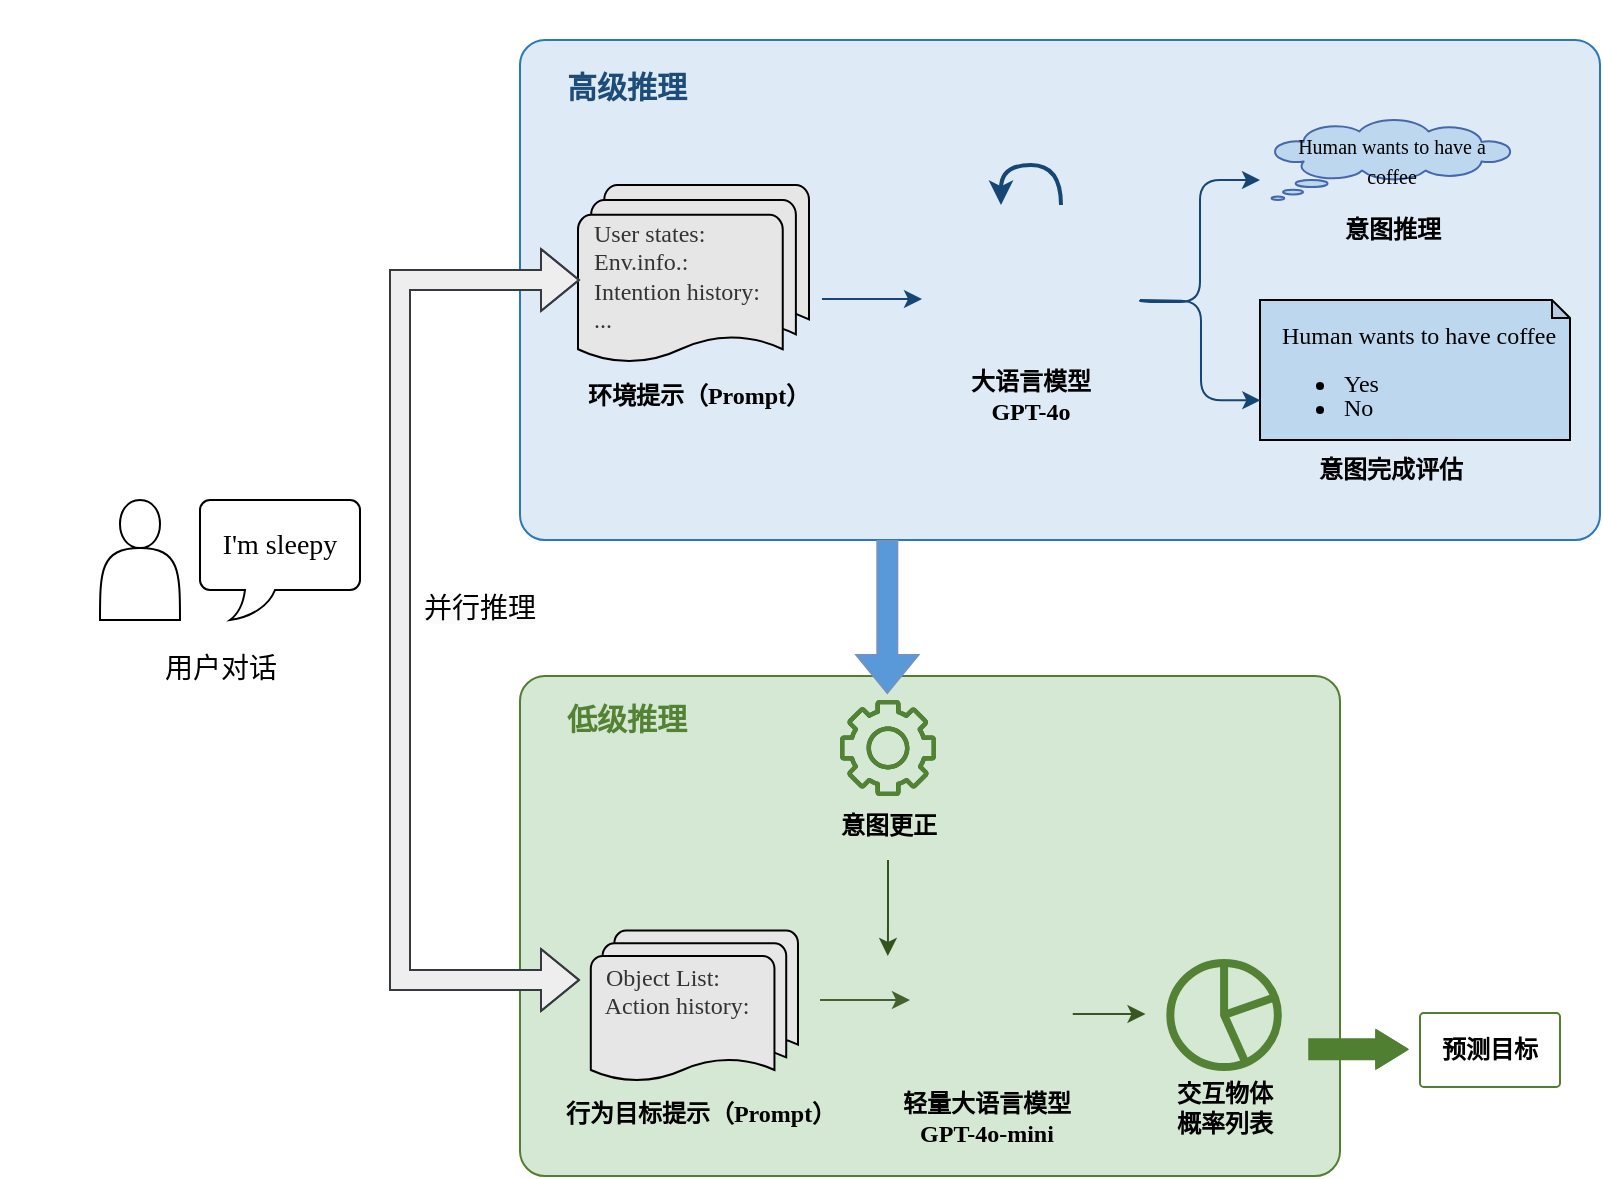<mxfile version="26.1.0">
  <diagram name="第 1 页" id="GWn87meAoaP8PtY5U3S1">
    <mxGraphModel dx="2040" dy="815" grid="1" gridSize="10" guides="1" tooltips="1" connect="1" arrows="1" fold="1" page="1" pageScale="1" pageWidth="827" pageHeight="1169" math="0" shadow="0">
      <root>
        <mxCell id="0" />
        <mxCell id="1" parent="0" />
        <mxCell id="UPyf9qZWirkyKEtNdWoY-2" value="" style="rounded=1;arcSize=5;whiteSpace=wrap;html=1;fillColor=#d5e8d4;strokeColor=light-dark(#517f31, #446e2c);" vertex="1" parent="1">
          <mxGeometry x="200" y="408" width="410" height="250" as="geometry" />
        </mxCell>
        <mxCell id="UPyf9qZWirkyKEtNdWoY-3" value="" style="rounded=1;arcSize=5;whiteSpace=wrap;html=1;fillColor=light-dark(#deebf7, #1d293b);strokeColor=light-dark(#2a77bc, #5c79a3);" vertex="1" parent="1">
          <mxGeometry x="200" y="90" width="540" height="250" as="geometry" />
        </mxCell>
        <mxCell id="UPyf9qZWirkyKEtNdWoY-4" value="" style="group" vertex="1" connectable="0" parent="1">
          <mxGeometry x="-10" y="320" width="140" height="100" as="geometry" />
        </mxCell>
        <mxCell id="UPyf9qZWirkyKEtNdWoY-5" value="" style="group" vertex="1" connectable="0" parent="UPyf9qZWirkyKEtNdWoY-4">
          <mxGeometry x="-50" width="190" height="88" as="geometry" />
        </mxCell>
        <mxCell id="UPyf9qZWirkyKEtNdWoY-6" value="" style="shape=actor;whiteSpace=wrap;html=1;" vertex="1" parent="UPyf9qZWirkyKEtNdWoY-5">
          <mxGeometry x="50" width="40" height="60" as="geometry" />
        </mxCell>
        <mxCell id="UPyf9qZWirkyKEtNdWoY-7" value="&lt;font face=&quot;Times New Roman&quot;&gt;&lt;span style=&quot;font-size: 14px;&quot;&gt;I&#39;m sleepy&lt;/span&gt;&lt;/font&gt;" style="whiteSpace=wrap;html=1;shape=mxgraph.basic.roundRectCallout;dx=30;dy=15;size=5;boundedLbl=1;" vertex="1" parent="UPyf9qZWirkyKEtNdWoY-5">
          <mxGeometry x="100" width="80" height="60" as="geometry" />
        </mxCell>
        <mxCell id="UPyf9qZWirkyKEtNdWoY-8" value="&lt;font face=&quot;Times New Roman&quot; style=&quot;font-size: 14px;&quot;&gt;用户对话&lt;/font&gt;" style="text;html=1;align=center;verticalAlign=middle;resizable=0;points=[];autosize=1;strokeColor=none;fillColor=none;" vertex="1" parent="UPyf9qZWirkyKEtNdWoY-4">
          <mxGeometry x="20" y="70" width="80" height="30" as="geometry" />
        </mxCell>
        <mxCell id="UPyf9qZWirkyKEtNdWoY-9" style="edgeStyle=orthogonalEdgeStyle;rounded=1;orthogonalLoop=1;jettySize=auto;html=1;fillColor=#1ba1e2;strokeColor=light-dark(#164673, #51afe7);curved=0;textShadow=1;" edge="1" parent="1">
          <mxGeometry relative="1" as="geometry">
            <mxPoint x="351" y="219.5" as="sourcePoint" />
            <mxPoint x="401" y="219.5" as="targetPoint" />
          </mxGeometry>
        </mxCell>
        <mxCell id="UPyf9qZWirkyKEtNdWoY-10" style="edgeStyle=orthogonalEdgeStyle;rounded=1;orthogonalLoop=1;jettySize=auto;html=1;fillColor=#1ba1e2;strokeColor=light-dark(#164673, #51afe7);curved=0;" edge="1" parent="1">
          <mxGeometry relative="1" as="geometry">
            <mxPoint x="510" y="220" as="sourcePoint" />
            <mxPoint x="570" y="160" as="targetPoint" />
            <Array as="points">
              <mxPoint x="510" y="221" />
              <mxPoint x="540" y="221" />
              <mxPoint x="540" y="160" />
              <mxPoint x="570" y="160" />
            </Array>
          </mxGeometry>
        </mxCell>
        <mxCell id="UPyf9qZWirkyKEtNdWoY-11" value="" style="group;strokeWidth=24;" vertex="1" connectable="0" parent="1">
          <mxGeometry x="239" y="530" width="115.27" height="98.22" as="geometry" />
        </mxCell>
        <mxCell id="UPyf9qZWirkyKEtNdWoY-12" value="&lt;span style=&quot;color: rgba(0, 0, 0, 0); font-family: monospace; font-size: 0px; text-align: start;&quot;&gt;%3CmxGraphModel%3E%3Croot%3E%3CmxCell%20id%3D%220%22%2F%3E%3CmxCell%20id%3D%221%22%20parent%3D%220%22%2F%3E%3CmxCell%20id%3D%222%22%20value%3D%22%26lt%3Bb%26gt%3BEnv.%20Prompt%26lt%3B%2Fb%26gt%3B%22%20style%3D%22text%3Bhtml%3D1%3Balign%3Dcenter%3BverticalAlign%3Dmiddle%3Bresizable%3D0%3Bpoints%3D%5B%5D%3Bautosize%3D1%3BstrokeColor%3Dnone%3BfillColor%3Dnone%3B%22%20vertex%3D%221%22%20parent%3D%221%22%3E%3CmxGeometry%20x%3D%22235%22%20y%3D%22265%22%20width%3D%2290%22%20height%3D%2230%22%20as%3D%22geometry%22%2F%3E%3C%2FmxCell%3E%3C%2Froot%3E%3C%2FmxGraphModel%3E&lt;/span&gt;" style="text;html=1;align=center;verticalAlign=middle;resizable=0;points=[];autosize=1;strokeColor=none;fillColor=none;fontStyle=4" vertex="1" parent="UPyf9qZWirkyKEtNdWoY-11">
          <mxGeometry x="32.435" y="70.991" width="20" height="30" as="geometry" />
        </mxCell>
        <mxCell id="UPyf9qZWirkyKEtNdWoY-13" value="&lt;b&gt;&lt;font face=&quot;Times New Roman&quot;&gt;行为目标提示（Prompt）&lt;/font&gt;&lt;/b&gt;" style="text;html=1;align=center;verticalAlign=middle;resizable=0;points=[];autosize=1;strokeColor=none;fillColor=none;" vertex="1" parent="UPyf9qZWirkyKEtNdWoY-11">
          <mxGeometry x="-28.995" y="81.684" width="160" height="30" as="geometry" />
        </mxCell>
        <mxCell id="UPyf9qZWirkyKEtNdWoY-14" value="&lt;div style=&quot;color: rgb(51, 51, 51);&quot;&gt;&lt;span style=&quot;background-color: transparent; color: light-dark(rgb(51, 51, 51), rgb(193, 193, 193));&quot;&gt;&lt;font face=&quot;Times New Roman&quot;&gt;&amp;nbsp; Object List:&lt;/font&gt;&lt;/span&gt;&lt;/div&gt;&lt;div style=&quot;color: rgb(51, 51, 51);&quot;&gt;&lt;font face=&quot;Times New Roman&quot;&gt;&amp;nbsp; Action history:&lt;/font&gt;&lt;/div&gt;&lt;div style=&quot;color: rgb(51, 51, 51);&quot;&gt;&lt;font face=&quot;Times New Roman&quot;&gt;&amp;nbsp;&amp;nbsp;&lt;/font&gt;&lt;/div&gt;" style="strokeWidth=1;html=1;shape=mxgraph.flowchart.multi-document;whiteSpace=wrap;align=left;fillColor=light-dark(#e7e6e6, #ededed);" vertex="1" parent="UPyf9qZWirkyKEtNdWoY-11">
          <mxGeometry x="-3.6" y="5.282" width="103.597" height="76.402" as="geometry" />
        </mxCell>
        <mxCell id="UPyf9qZWirkyKEtNdWoY-15" value="" style="group;align=left;" vertex="1" connectable="0" parent="1">
          <mxGeometry x="239" y="142.5" width="115.5" height="145" as="geometry" />
        </mxCell>
        <mxCell id="UPyf9qZWirkyKEtNdWoY-16" value="&lt;b&gt;&lt;font face=&quot;Times New Roman&quot;&gt;环境提示（Prompt）&lt;/font&gt;&lt;/b&gt;" style="text;html=1;align=center;verticalAlign=middle;resizable=0;points=[];autosize=1;strokeColor=none;fillColor=none;" vertex="1" parent="UPyf9qZWirkyKEtNdWoY-15">
          <mxGeometry x="-15" y="110" width="130" height="30" as="geometry" />
        </mxCell>
        <mxCell id="UPyf9qZWirkyKEtNdWoY-17" value="&lt;div style=&quot;color: rgb(51, 51, 51);&quot;&gt;&lt;span style=&quot;background-color: transparent; color: light-dark(rgb(51, 51, 51), rgb(193, 193, 193));&quot;&gt;&lt;font face=&quot;Times New Roman&quot;&gt;&amp;nbsp; User states:&lt;/font&gt;&lt;/span&gt;&lt;/div&gt;&lt;div style=&quot;color: rgb(51, 51, 51);&quot;&gt;&lt;span style=&quot;background-color: transparent; color: light-dark(rgb(51, 51, 51), rgb(193, 193, 193));&quot;&gt;&lt;font face=&quot;Times New Roman&quot;&gt;&amp;nbsp; Env.info.:&lt;/font&gt;&lt;/span&gt;&lt;/div&gt;&lt;div style=&quot;color: rgb(51, 51, 51);&quot;&gt;&lt;font face=&quot;Times New Roman&quot;&gt;&amp;nbsp; Intention history:&lt;/font&gt;&lt;/div&gt;&lt;div style=&quot;color: rgb(51, 51, 51);&quot;&gt;&lt;font face=&quot;Times New Roman&quot;&gt;&amp;nbsp; ...&lt;/font&gt;&lt;/div&gt;" style="strokeWidth=1;html=1;shape=mxgraph.flowchart.multi-document;whiteSpace=wrap;align=left;fillColor=light-dark(#e7e6e6, #ededed);" vertex="1" parent="UPyf9qZWirkyKEtNdWoY-15">
          <mxGeometry x="-10" y="20" width="115.5" height="90" as="geometry" />
        </mxCell>
        <mxCell id="UPyf9qZWirkyKEtNdWoY-18" value="" style="group" vertex="1" connectable="0" parent="1">
          <mxGeometry x="406" y="152.5" width="149" height="165" as="geometry" />
        </mxCell>
        <mxCell id="UPyf9qZWirkyKEtNdWoY-19" value="" style="group;fontStyle=0;strokeWidth=1;" vertex="1" connectable="0" parent="UPyf9qZWirkyKEtNdWoY-18">
          <mxGeometry width="149" height="165" as="geometry" />
        </mxCell>
        <mxCell id="UPyf9qZWirkyKEtNdWoY-20" value="&lt;font face=&quot;Times New Roman&quot;&gt;&lt;b&gt;大语言模型&lt;/b&gt;&lt;/font&gt;&lt;br&gt;&lt;div&gt;&lt;b&gt;&lt;font face=&quot;Times New Roman&quot;&gt;GPT-4o&lt;/font&gt;&lt;/b&gt;&lt;/div&gt;" style="text;html=1;align=center;verticalAlign=middle;resizable=0;points=[];autosize=1;strokeColor=none;fillColor=none;" vertex="1" parent="UPyf9qZWirkyKEtNdWoY-19">
          <mxGeometry x="9" y="95" width="80" height="40" as="geometry" />
        </mxCell>
        <mxCell id="UPyf9qZWirkyKEtNdWoY-21" value="" style="curved=1;endArrow=classic;html=1;rounded=0;strokeWidth=2;strokeColor=light-dark(#164673, #ededed);" edge="1" parent="UPyf9qZWirkyKEtNdWoY-19">
          <mxGeometry width="50" height="50" relative="1" as="geometry">
            <mxPoint x="64.5" y="20" as="sourcePoint" />
            <mxPoint x="34.5" y="20" as="targetPoint" />
            <Array as="points">
              <mxPoint x="64.5" />
              <mxPoint x="34.5" />
            </Array>
          </mxGeometry>
        </mxCell>
        <mxCell id="UPyf9qZWirkyKEtNdWoY-22" value="&lt;font style=&quot;font-size: 15px;&quot; face=&quot;Times New Roman&quot;&gt;高级推理&lt;/font&gt;" style="text;html=1;align=center;verticalAlign=middle;resizable=0;points=[];autosize=1;strokeColor=none;fillColor=none;fontColor=light-dark(#1c4c77, #a1cdf9);fontStyle=1" vertex="1" parent="1">
          <mxGeometry x="213" y="98" width="80" height="30" as="geometry" />
        </mxCell>
        <mxCell id="UPyf9qZWirkyKEtNdWoY-23" value="&lt;font style=&quot;font-size: 15px;&quot; face=&quot;Times New Roman&quot;&gt;低级推理&lt;/font&gt;" style="text;html=1;align=center;verticalAlign=middle;resizable=0;points=[];autosize=1;strokeColor=none;fillColor=none;fontColor=light-dark(#548235, #69c195);fontStyle=1" vertex="1" parent="1">
          <mxGeometry x="213" y="414" width="80" height="30" as="geometry" />
        </mxCell>
        <mxCell id="UPyf9qZWirkyKEtNdWoY-24" value="" style="group" vertex="1" connectable="0" parent="1">
          <mxGeometry x="309" y="420" width="150" height="78" as="geometry" />
        </mxCell>
        <mxCell id="UPyf9qZWirkyKEtNdWoY-25" value="" style="sketch=0;outlineConnect=0;fontColor=#006633;gradientColor=none;fillColor=#006600;strokeColor=none;dashed=0;verticalLabelPosition=bottom;verticalAlign=top;align=center;html=1;fontSize=12;fontStyle=0;aspect=fixed;pointerEvents=1;shape=mxgraph.aws4.gear;" vertex="1" parent="UPyf9qZWirkyKEtNdWoY-24">
          <mxGeometry x="51" width="48" height="48" as="geometry" />
        </mxCell>
        <mxCell id="UPyf9qZWirkyKEtNdWoY-26" value="&lt;font face=&quot;Times New Roman&quot;&gt;&lt;b&gt;意图更正&lt;/b&gt;&lt;/font&gt;" style="text;html=1;align=center;verticalAlign=middle;resizable=0;points=[];autosize=1;strokeColor=none;fillColor=none;" vertex="1" parent="UPyf9qZWirkyKEtNdWoY-24">
          <mxGeometry x="40" y="48" width="70" height="30" as="geometry" />
        </mxCell>
        <mxCell id="UPyf9qZWirkyKEtNdWoY-27" value="" style="group" vertex="1" connectable="0" parent="UPyf9qZWirkyKEtNdWoY-24">
          <mxGeometry width="150" height="78" as="geometry" />
        </mxCell>
        <mxCell id="UPyf9qZWirkyKEtNdWoY-28" value="" style="sketch=0;outlineConnect=0;fontColor=light-dark(#548235, #69c195);gradientColor=none;fillColor=light-dark(#548235, #6fc76f);strokeColor=none;dashed=0;verticalLabelPosition=bottom;verticalAlign=top;align=center;html=1;fontSize=12;fontStyle=0;aspect=fixed;pointerEvents=1;shape=mxgraph.aws4.gear;" vertex="1" parent="UPyf9qZWirkyKEtNdWoY-27">
          <mxGeometry x="51" width="48" height="48" as="geometry" />
        </mxCell>
        <mxCell id="UPyf9qZWirkyKEtNdWoY-29" value="" style="shape=flexArrow;endArrow=classic;html=1;rounded=0;fillColor=light-dark(#5999d9, #2566a8);strokeColor=light-dark(#7193c2, #ededed);" edge="1" parent="1">
          <mxGeometry width="50" height="50" relative="1" as="geometry">
            <mxPoint x="383.66" y="340" as="sourcePoint" />
            <mxPoint x="383.657" y="417.001" as="targetPoint" />
          </mxGeometry>
        </mxCell>
        <mxCell id="UPyf9qZWirkyKEtNdWoY-30" style="edgeStyle=orthogonalEdgeStyle;rounded=1;orthogonalLoop=1;jettySize=auto;html=1;fillColor=#1ba1e2;strokeColor=light-dark(#33531e, #28ab6a);curved=0;horizontal=1;" edge="1" parent="1">
          <mxGeometry relative="1" as="geometry">
            <mxPoint x="384" y="500" as="sourcePoint" />
            <mxPoint x="383.9" y="548" as="targetPoint" />
            <Array as="points">
              <mxPoint x="383.9" y="538" />
              <mxPoint x="383.9" y="538" />
            </Array>
          </mxGeometry>
        </mxCell>
        <mxCell id="UPyf9qZWirkyKEtNdWoY-31" style="edgeStyle=orthogonalEdgeStyle;rounded=1;orthogonalLoop=1;jettySize=auto;html=1;fillColor=#1ba1e2;strokeColor=light-dark(#385723, #28ab6a);curved=0;" edge="1" parent="1">
          <mxGeometry relative="1" as="geometry">
            <mxPoint x="476.37" y="577" as="sourcePoint" />
            <mxPoint x="512.37" y="577" as="targetPoint" />
            <Array as="points">
              <mxPoint x="512.74" y="577.21" />
              <mxPoint x="512.74" y="577.21" />
            </Array>
          </mxGeometry>
        </mxCell>
        <mxCell id="UPyf9qZWirkyKEtNdWoY-32" value="" style="shape=flexArrow;endArrow=classic;startArrow=classic;html=1;rounded=0;fillColor=#eeeeee;strokeColor=#36393d;" edge="1" parent="1">
          <mxGeometry width="100" height="100" relative="1" as="geometry">
            <mxPoint x="230" y="560" as="sourcePoint" />
            <mxPoint x="230" y="210" as="targetPoint" />
            <Array as="points">
              <mxPoint x="140" y="560" />
              <mxPoint x="140" y="370" />
              <mxPoint x="140" y="210" />
            </Array>
          </mxGeometry>
        </mxCell>
        <mxCell id="UPyf9qZWirkyKEtNdWoY-33" value="&lt;span style=&quot;color: rgb(0, 0, 0); font-style: normal; font-variant-ligatures: normal; font-variant-caps: normal; font-weight: 400; letter-spacing: normal; orphans: 2; text-align: center; text-indent: 0px; text-transform: none; widows: 2; word-spacing: 0px; -webkit-text-stroke-width: 0px; white-space: nowrap; background-color: rgb(251, 251, 251); text-decoration-thickness: initial; text-decoration-style: initial; text-decoration-color: initial; float: none; display: inline !important;&quot;&gt;&lt;font face=&quot;Times New Roman&quot; style=&quot;font-size: 14px;&quot;&gt;并行推理&lt;/font&gt;&lt;/span&gt;" style="text;whiteSpace=wrap;html=1;" vertex="1" parent="1">
          <mxGeometry x="150" y="360" width="120" height="40" as="geometry" />
        </mxCell>
        <mxCell id="UPyf9qZWirkyKEtNdWoY-34" value="" style="group" vertex="1" connectable="0" parent="1">
          <mxGeometry x="570" y="190" width="135.77" height="130" as="geometry" />
        </mxCell>
        <mxCell id="UPyf9qZWirkyKEtNdWoY-35" value="&lt;b&gt;&lt;font face=&quot;Times New Roman&quot;&gt;意图完成评估&lt;/font&gt;&lt;/b&gt;" style="text;html=1;align=center;verticalAlign=middle;resizable=0;points=[];autosize=1;strokeColor=none;fillColor=none;" vertex="1" parent="UPyf9qZWirkyKEtNdWoY-34">
          <mxGeometry x="15" y="100" width="100" height="30" as="geometry" />
        </mxCell>
        <mxCell id="UPyf9qZWirkyKEtNdWoY-36" value="" style="group" vertex="1" connectable="0" parent="UPyf9qZWirkyKEtNdWoY-34">
          <mxGeometry x="0.77" y="-120" width="135" height="130" as="geometry" />
        </mxCell>
        <mxCell id="UPyf9qZWirkyKEtNdWoY-37" value="" style="group" vertex="1" connectable="0" parent="UPyf9qZWirkyKEtNdWoY-36">
          <mxGeometry y="60" width="130" height="60" as="geometry" />
        </mxCell>
        <mxCell id="UPyf9qZWirkyKEtNdWoY-38" value="&lt;font style=&quot;font-size: 10px;&quot; face=&quot;Times New Roman&quot;&gt;Human wants to have a coffee&lt;/font&gt;" style="whiteSpace=wrap;html=1;shape=mxgraph.basic.cloud_callout;strokeColor=light-dark(#4468ab, #319eff);fillColor=light-dark(#bdd7ee, #1e4a76);" vertex="1" parent="UPyf9qZWirkyKEtNdWoY-37">
          <mxGeometry x="5" width="120" height="40.0" as="geometry" />
        </mxCell>
        <mxCell id="UPyf9qZWirkyKEtNdWoY-39" value="&lt;font face=&quot;Times New Roman&quot;&gt;&lt;b&gt;意图推理&lt;/b&gt;&lt;/font&gt;" style="text;html=1;align=center;verticalAlign=middle;resizable=0;points=[];autosize=1;strokeColor=none;fillColor=none;" vertex="1" parent="UPyf9qZWirkyKEtNdWoY-36">
          <mxGeometry x="30" y="100" width="70" height="30" as="geometry" />
        </mxCell>
        <mxCell id="UPyf9qZWirkyKEtNdWoY-40" value="" style="shape=image;html=1;verticalAlign=top;verticalLabelPosition=bottom;labelBackgroundColor=#ffffff;imageAspect=0;aspect=fixed;image=https://cdn0.iconfinder.com/data/icons/phosphor-light-vol-1/256/brain-light-128.png;imageBackground=none;imageBorder=none;" vertex="1" parent="1">
          <mxGeometry x="414" y="170" width="83" height="83" as="geometry" />
        </mxCell>
        <mxCell id="UPyf9qZWirkyKEtNdWoY-41" value="&lt;div style=&quot;text-align: center; line-height: 100%;&quot;&gt;&lt;span style=&quot;background-color: transparent; color: light-dark(rgb(0, 0, 0), rgb(255, 255, 255)); font-family: &amp;quot;Times New Roman&amp;quot;;&quot;&gt;&amp;nbsp; &amp;nbsp; &amp;nbsp;&lt;/span&gt;&lt;/div&gt;&lt;div style=&quot;text-align: center; line-height: 100%;&quot;&gt;&lt;span style=&quot;background-color: transparent; color: light-dark(rgb(0, 0, 0), rgb(255, 255, 255)); font-family: &amp;quot;Times New Roman&amp;quot;;&quot;&gt;&amp;nbsp; &amp;nbsp;&lt;/span&gt;&lt;span style=&quot;font-family: &amp;quot;Times New Roman&amp;quot;; background-color: transparent; color: light-dark(rgb(0, 0, 0), rgb(255, 255, 255));&quot;&gt;Human wants to have coffee&lt;/span&gt;&lt;/div&gt;&lt;ul style=&quot;line-height: 100%;&quot;&gt;&lt;li&gt;&lt;font face=&quot;Times New Roman&quot;&gt;Yes&lt;/font&gt;&lt;/li&gt;&lt;li&gt;&lt;font face=&quot;Times New Roman&quot;&gt;No&lt;/font&gt;&lt;/li&gt;&lt;/ul&gt;" style="shape=note;whiteSpace=wrap;html=1;backgroundOutline=1;darkOpacity=0.05;align=left;size=9;fillColor=light-dark(#bdd7ee, #ededed);" vertex="1" parent="1">
          <mxGeometry x="570" y="220" width="155" height="70" as="geometry" />
        </mxCell>
        <mxCell id="UPyf9qZWirkyKEtNdWoY-42" style="edgeStyle=orthogonalEdgeStyle;rounded=1;orthogonalLoop=1;jettySize=auto;html=1;fillColor=#1ba1e2;strokeColor=light-dark(#164673, #51afe7);curved=0;entryX=0.001;entryY=0.716;entryDx=0;entryDy=0;entryPerimeter=0;" edge="1" parent="1" target="UPyf9qZWirkyKEtNdWoY-41">
          <mxGeometry relative="1" as="geometry">
            <mxPoint x="510" y="220" as="sourcePoint" />
            <mxPoint x="581" y="168" as="targetPoint" />
            <Array as="points" />
          </mxGeometry>
        </mxCell>
        <mxCell id="UPyf9qZWirkyKEtNdWoY-43" value="" style="group" vertex="1" connectable="0" parent="1">
          <mxGeometry x="502.037" y="551.5" width="100" height="87.0" as="geometry" />
        </mxCell>
        <mxCell id="UPyf9qZWirkyKEtNdWoY-44" value="" style="html=1;verticalLabelPosition=bottom;align=center;labelBackgroundColor=#ffffff;verticalAlign=top;strokeWidth=4;strokeColor=light-dark(#548235, #32a0ff);shadow=0;dashed=0;shape=mxgraph.ios7.icons.pie_chart;aspect=fixed;fillColor=light-dark(#d5e8d4, #ededed);fontStyle=0" vertex="1" parent="UPyf9qZWirkyKEtNdWoY-43">
          <mxGeometry x="23.133" width="53.74" height="52" as="geometry" />
        </mxCell>
        <mxCell id="UPyf9qZWirkyKEtNdWoY-45" value="&lt;b&gt;&lt;font face=&quot;Times New Roman&quot;&gt;交互物体&lt;/font&gt;&lt;/b&gt;&lt;div&gt;&lt;b&gt;&lt;font face=&quot;Times New Roman&quot;&gt;概率列表&lt;/font&gt;&lt;/b&gt;&lt;/div&gt;" style="text;html=1;align=center;verticalAlign=middle;resizable=0;points=[];autosize=1;strokeColor=none;fillColor=none;fontStyle=0" vertex="1" parent="UPyf9qZWirkyKEtNdWoY-43">
          <mxGeometry x="15" y="52.0" width="70" height="40" as="geometry" />
        </mxCell>
        <mxCell id="UPyf9qZWirkyKEtNdWoY-47" value="&lt;b&gt;预测目标&lt;/b&gt;" style="rounded=1;arcSize=5;whiteSpace=wrap;html=1;fillColor=none;strokeColor=light-dark(#517f31, #6d5100);" vertex="1" parent="1">
          <mxGeometry x="650" y="576.5" width="70" height="37" as="geometry" />
        </mxCell>
        <mxCell id="UPyf9qZWirkyKEtNdWoY-49" value="" style="shape=flexArrow;endArrow=classic;html=1;rounded=0;fillColor=light-dark(#517f31, #2566a8);strokeColor=light-dark(#517f31, #ededed);endWidth=8.046;endSize=4.834;" edge="1" parent="1">
          <mxGeometry width="50" height="50" relative="1" as="geometry">
            <mxPoint x="594.13" y="594.66" as="sourcePoint" />
            <mxPoint x="644.13" y="594.66" as="targetPoint" />
            <Array as="points">
              <mxPoint x="604.13" y="594.66" />
            </Array>
          </mxGeometry>
        </mxCell>
        <mxCell id="UPyf9qZWirkyKEtNdWoY-52" value="" style="group" vertex="1" connectable="0" parent="1">
          <mxGeometry x="389.62" y="529" width="99.9" height="110.37" as="geometry" />
        </mxCell>
        <mxCell id="UPyf9qZWirkyKEtNdWoY-53" value="" style="group" vertex="1" connectable="0" parent="UPyf9qZWirkyKEtNdWoY-52">
          <mxGeometry width="99.9" height="110.37" as="geometry" />
        </mxCell>
        <mxCell id="UPyf9qZWirkyKEtNdWoY-54" value="" style="group;fontStyle=0;strokeWidth=2;" vertex="1" connectable="0" parent="UPyf9qZWirkyKEtNdWoY-53">
          <mxGeometry width="99.9" height="110.37" as="geometry" />
        </mxCell>
        <mxCell id="UPyf9qZWirkyKEtNdWoY-55" value="&lt;b&gt;&lt;font face=&quot;Times New Roman&quot;&gt;轻量大语言模型&lt;/font&gt;&lt;/b&gt;&lt;div&gt;&lt;b&gt;&lt;font face=&quot;Times New Roman&quot;&gt;GPT-4o-mini&lt;/font&gt;&lt;/b&gt;&lt;/div&gt;" style="text;html=1;align=center;verticalAlign=middle;resizable=0;points=[];autosize=1;strokeColor=none;fillColor=none;" vertex="1" parent="UPyf9qZWirkyKEtNdWoY-54">
          <mxGeometry x="-11.63" y="80.37" width="110" height="40" as="geometry" />
        </mxCell>
        <mxCell id="UPyf9qZWirkyKEtNdWoY-56" value="" style="shape=image;html=1;verticalAlign=top;verticalLabelPosition=bottom;labelBackgroundColor=#ffffff;imageAspect=0;aspect=fixed;image=https://cdn0.iconfinder.com/data/icons/phosphor-light-vol-1/256/brain-light-128.png;imageBackground=none;imageBorder=none;" vertex="1" parent="UPyf9qZWirkyKEtNdWoY-52">
          <mxGeometry x="10.69" y="15" width="65.37" height="65.37" as="geometry" />
        </mxCell>
        <mxCell id="UPyf9qZWirkyKEtNdWoY-57" style="edgeStyle=orthogonalEdgeStyle;rounded=1;orthogonalLoop=1;jettySize=auto;html=1;fillColor=#1ba1e2;strokeColor=light-dark(#446230, #28ab6a);curved=0;" edge="1" parent="1">
          <mxGeometry relative="1" as="geometry">
            <mxPoint x="350" y="570" as="sourcePoint" />
            <mxPoint x="395" y="570" as="targetPoint" />
          </mxGeometry>
        </mxCell>
      </root>
    </mxGraphModel>
  </diagram>
</mxfile>

